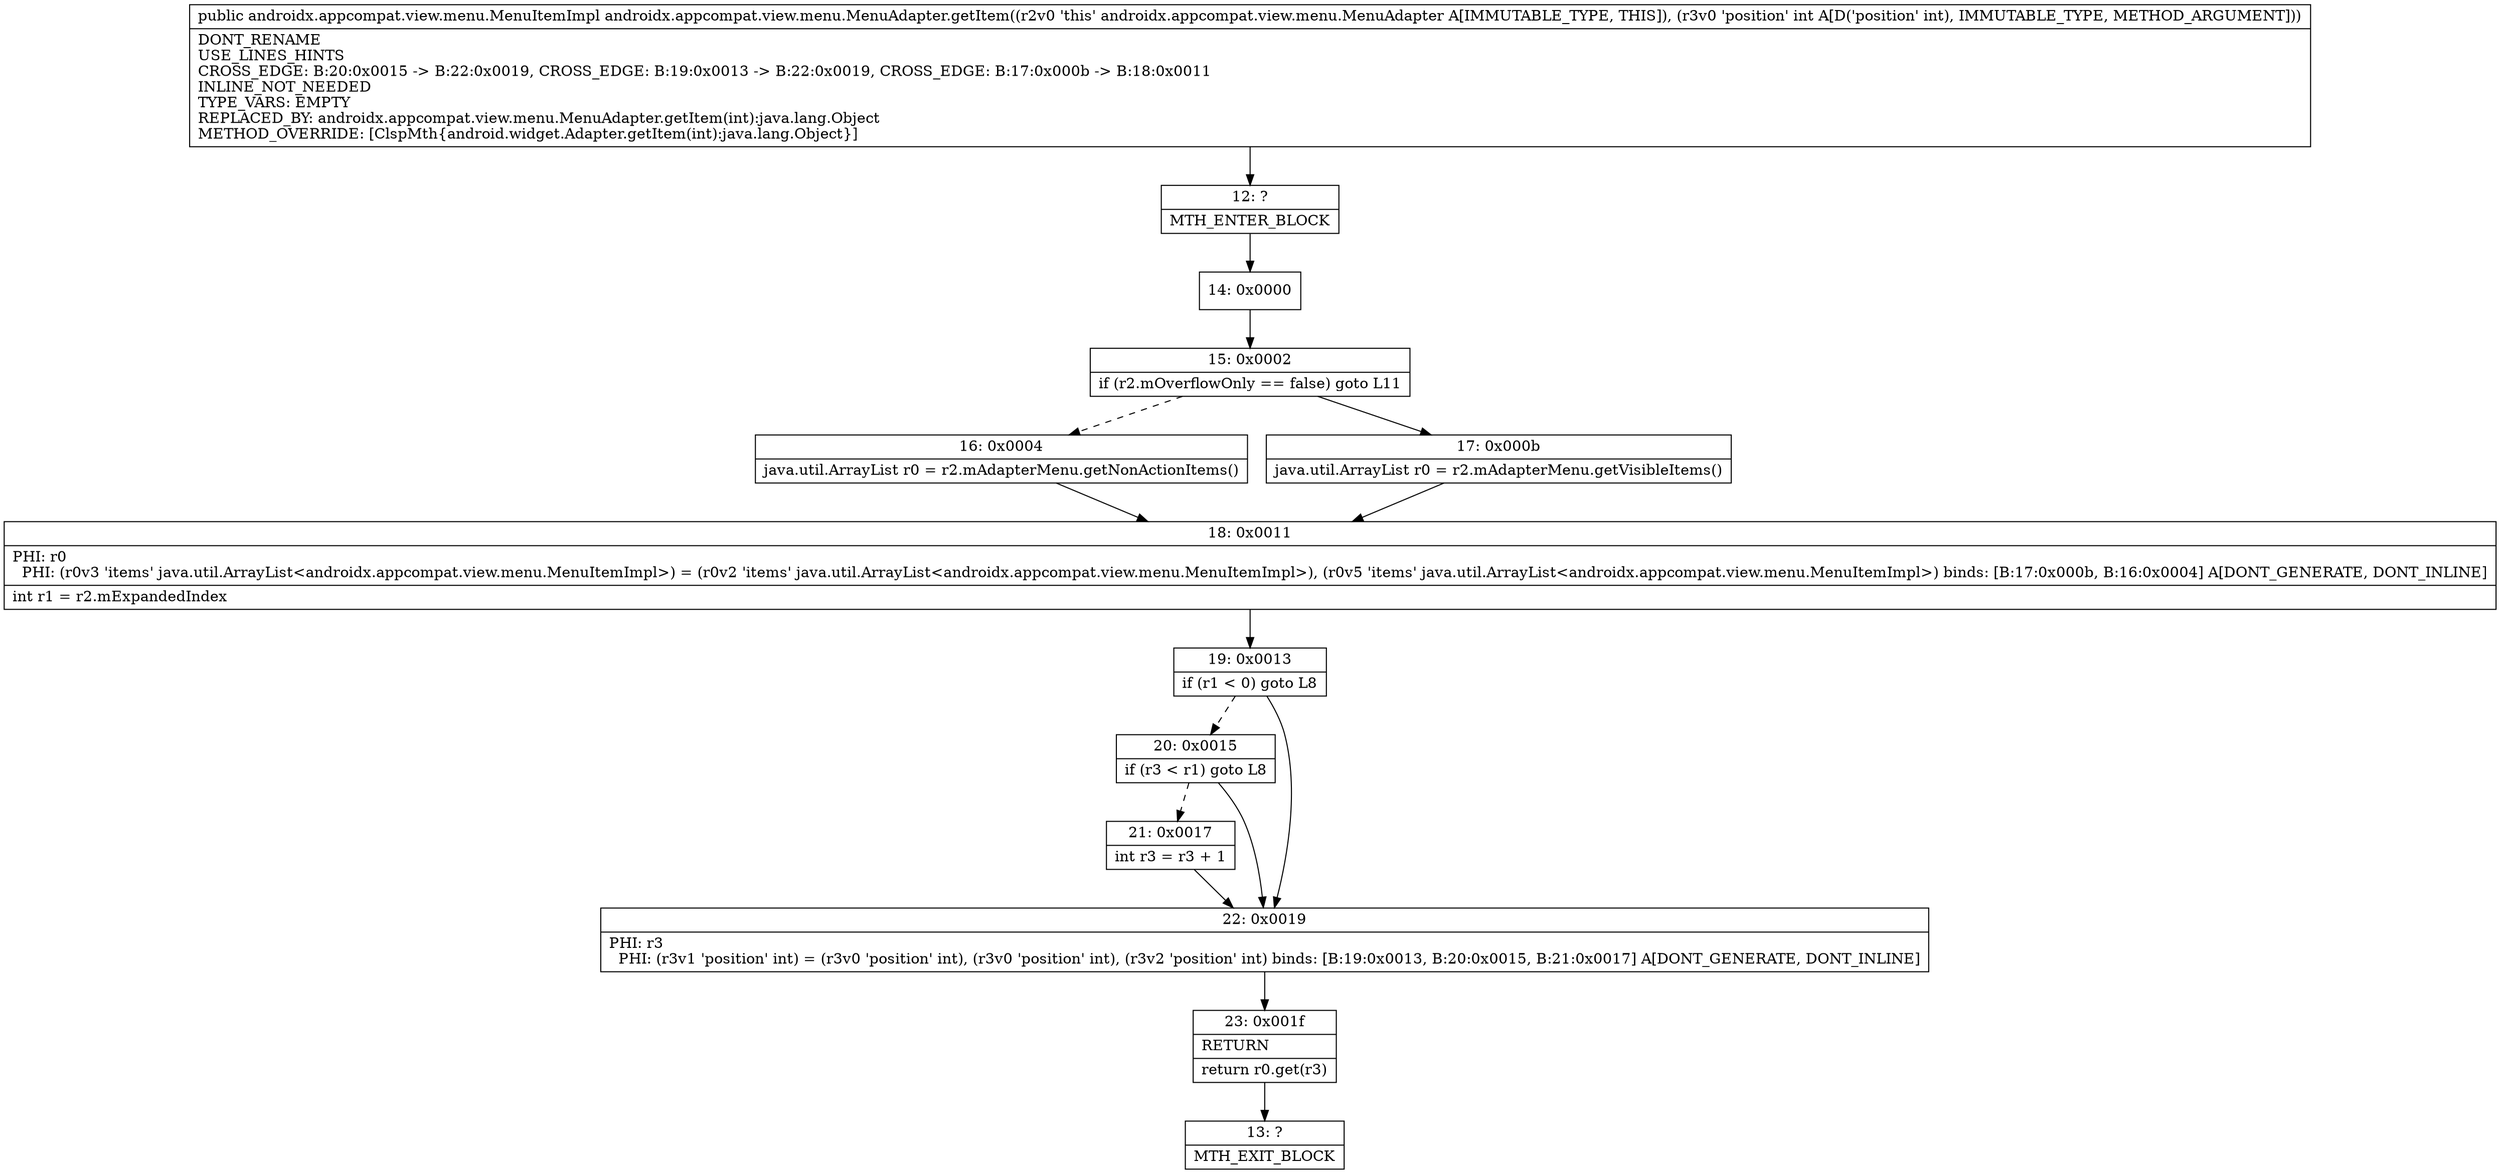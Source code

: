 digraph "CFG forandroidx.appcompat.view.menu.MenuAdapter.getItem(I)Landroidx\/appcompat\/view\/menu\/MenuItemImpl;" {
Node_12 [shape=record,label="{12\:\ ?|MTH_ENTER_BLOCK\l}"];
Node_14 [shape=record,label="{14\:\ 0x0000}"];
Node_15 [shape=record,label="{15\:\ 0x0002|if (r2.mOverflowOnly == false) goto L11\l}"];
Node_16 [shape=record,label="{16\:\ 0x0004|java.util.ArrayList r0 = r2.mAdapterMenu.getNonActionItems()\l}"];
Node_18 [shape=record,label="{18\:\ 0x0011|PHI: r0 \l  PHI: (r0v3 'items' java.util.ArrayList\<androidx.appcompat.view.menu.MenuItemImpl\>) = (r0v2 'items' java.util.ArrayList\<androidx.appcompat.view.menu.MenuItemImpl\>), (r0v5 'items' java.util.ArrayList\<androidx.appcompat.view.menu.MenuItemImpl\>) binds: [B:17:0x000b, B:16:0x0004] A[DONT_GENERATE, DONT_INLINE]\l|int r1 = r2.mExpandedIndex\l}"];
Node_19 [shape=record,label="{19\:\ 0x0013|if (r1 \< 0) goto L8\l}"];
Node_20 [shape=record,label="{20\:\ 0x0015|if (r3 \< r1) goto L8\l}"];
Node_21 [shape=record,label="{21\:\ 0x0017|int r3 = r3 + 1\l}"];
Node_22 [shape=record,label="{22\:\ 0x0019|PHI: r3 \l  PHI: (r3v1 'position' int) = (r3v0 'position' int), (r3v0 'position' int), (r3v2 'position' int) binds: [B:19:0x0013, B:20:0x0015, B:21:0x0017] A[DONT_GENERATE, DONT_INLINE]\l}"];
Node_23 [shape=record,label="{23\:\ 0x001f|RETURN\l|return r0.get(r3)\l}"];
Node_13 [shape=record,label="{13\:\ ?|MTH_EXIT_BLOCK\l}"];
Node_17 [shape=record,label="{17\:\ 0x000b|java.util.ArrayList r0 = r2.mAdapterMenu.getVisibleItems()\l}"];
MethodNode[shape=record,label="{public androidx.appcompat.view.menu.MenuItemImpl androidx.appcompat.view.menu.MenuAdapter.getItem((r2v0 'this' androidx.appcompat.view.menu.MenuAdapter A[IMMUTABLE_TYPE, THIS]), (r3v0 'position' int A[D('position' int), IMMUTABLE_TYPE, METHOD_ARGUMENT]))  | DONT_RENAME\lUSE_LINES_HINTS\lCROSS_EDGE: B:20:0x0015 \-\> B:22:0x0019, CROSS_EDGE: B:19:0x0013 \-\> B:22:0x0019, CROSS_EDGE: B:17:0x000b \-\> B:18:0x0011\lINLINE_NOT_NEEDED\lTYPE_VARS: EMPTY\lREPLACED_BY: androidx.appcompat.view.menu.MenuAdapter.getItem(int):java.lang.Object\lMETHOD_OVERRIDE: [ClspMth\{android.widget.Adapter.getItem(int):java.lang.Object\}]\l}"];
MethodNode -> Node_12;Node_12 -> Node_14;
Node_14 -> Node_15;
Node_15 -> Node_16[style=dashed];
Node_15 -> Node_17;
Node_16 -> Node_18;
Node_18 -> Node_19;
Node_19 -> Node_20[style=dashed];
Node_19 -> Node_22;
Node_20 -> Node_21[style=dashed];
Node_20 -> Node_22;
Node_21 -> Node_22;
Node_22 -> Node_23;
Node_23 -> Node_13;
Node_17 -> Node_18;
}

